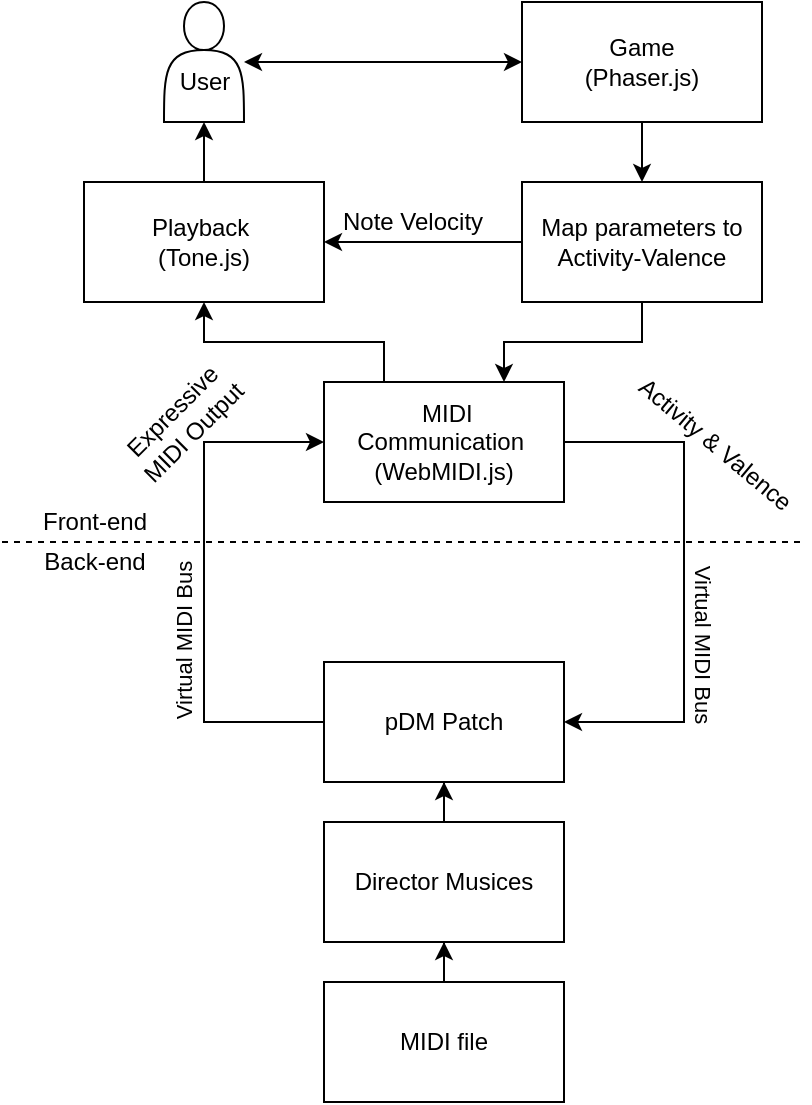 <mxfile version="13.1.14" type="device"><diagram id="C5RBs43oDa-KdzZeNtuy" name="Page-1"><mxGraphModel dx="2062" dy="1083" grid="1" gridSize="10" guides="1" tooltips="1" connect="1" arrows="1" fold="1" page="1" pageScale="1" pageWidth="450" pageHeight="600" math="0" shadow="0"><root><mxCell id="WIyWlLk6GJQsqaUBKTNV-0"/><mxCell id="WIyWlLk6GJQsqaUBKTNV-1" parent="WIyWlLk6GJQsqaUBKTNV-0"/><mxCell id="nDuIw8dD44tCNokFRob1-1" style="edgeStyle=orthogonalEdgeStyle;rounded=0;orthogonalLoop=1;jettySize=auto;html=1;entryX=1;entryY=0.5;entryDx=0;entryDy=0;exitX=1;exitY=0.5;exitDx=0;exitDy=0;" edge="1" parent="WIyWlLk6GJQsqaUBKTNV-1" source="nDuIw8dD44tCNokFRob1-4" target="nDuIw8dD44tCNokFRob1-3"><mxGeometry relative="1" as="geometry"><mxPoint x="221" y="430" as="targetPoint"/><mxPoint x="431" y="220" as="sourcePoint"/><Array as="points"><mxPoint x="351" y="240"/><mxPoint x="351" y="380"/></Array></mxGeometry></mxCell><mxCell id="nDuIw8dD44tCNokFRob1-7" value="Virtual MIDI Bus" style="edgeLabel;html=1;align=center;verticalAlign=middle;resizable=0;points=[];rotation=90;" vertex="1" connectable="0" parent="nDuIw8dD44tCNokFRob1-1"><mxGeometry x="-0.051" y="-5" relative="1" as="geometry"><mxPoint x="15" y="37" as="offset"/></mxGeometry></mxCell><mxCell id="nDuIw8dD44tCNokFRob1-8" style="edgeStyle=orthogonalEdgeStyle;rounded=0;orthogonalLoop=1;jettySize=auto;html=1;entryX=0;entryY=0.5;entryDx=0;entryDy=0;exitX=0;exitY=0.5;exitDx=0;exitDy=0;" edge="1" parent="WIyWlLk6GJQsqaUBKTNV-1" source="nDuIw8dD44tCNokFRob1-3" target="nDuIw8dD44tCNokFRob1-4"><mxGeometry relative="1" as="geometry"><mxPoint x="171" y="380" as="sourcePoint"/><mxPoint x="251" y="240" as="targetPoint"/><Array as="points"><mxPoint x="111" y="380"/><mxPoint x="111" y="240"/></Array></mxGeometry></mxCell><mxCell id="nDuIw8dD44tCNokFRob1-9" value="Virtual MIDI Bus" style="edgeLabel;html=1;align=center;verticalAlign=middle;resizable=0;points=[];rotation=-90;" vertex="1" connectable="0" parent="nDuIw8dD44tCNokFRob1-8"><mxGeometry x="-0.104" y="-4" relative="1" as="geometry"><mxPoint x="-14" y="16" as="offset"/></mxGeometry></mxCell><mxCell id="nDuIw8dD44tCNokFRob1-3" value="pDM Patch" style="rounded=0;whiteSpace=wrap;html=1;" vertex="1" parent="WIyWlLk6GJQsqaUBKTNV-1"><mxGeometry x="171" y="350" width="120" height="60" as="geometry"/></mxCell><mxCell id="nDuIw8dD44tCNokFRob1-32" style="edgeStyle=orthogonalEdgeStyle;rounded=0;orthogonalLoop=1;jettySize=auto;html=1;exitX=0.25;exitY=0;exitDx=0;exitDy=0;entryX=0.5;entryY=1;entryDx=0;entryDy=0;" edge="1" parent="WIyWlLk6GJQsqaUBKTNV-1" source="nDuIw8dD44tCNokFRob1-4" target="nDuIw8dD44tCNokFRob1-12"><mxGeometry relative="1" as="geometry"/></mxCell><mxCell id="nDuIw8dD44tCNokFRob1-4" value="&amp;nbsp;MIDI Communication&amp;nbsp;&lt;br&gt;(WebMIDI.js)" style="rounded=0;whiteSpace=wrap;html=1;" vertex="1" parent="WIyWlLk6GJQsqaUBKTNV-1"><mxGeometry x="171" y="210" width="120" height="60" as="geometry"/></mxCell><mxCell id="nDuIw8dD44tCNokFRob1-17" value="" style="edgeStyle=orthogonalEdgeStyle;rounded=0;orthogonalLoop=1;jettySize=auto;html=1;entryX=0.5;entryY=0;entryDx=0;entryDy=0;exitX=0.5;exitY=1;exitDx=0;exitDy=0;" edge="1" parent="WIyWlLk6GJQsqaUBKTNV-1" source="nDuIw8dD44tCNokFRob1-15" target="nDuIw8dD44tCNokFRob1-33"><mxGeometry relative="1" as="geometry"><Array as="points"/></mxGeometry></mxCell><mxCell id="nDuIw8dD44tCNokFRob1-15" value="Game &lt;br&gt;(Phaser.js)" style="rounded=0;whiteSpace=wrap;html=1;" vertex="1" parent="WIyWlLk6GJQsqaUBKTNV-1"><mxGeometry x="270" y="20" width="120" height="60" as="geometry"/></mxCell><mxCell id="nDuIw8dD44tCNokFRob1-46" style="edgeStyle=orthogonalEdgeStyle;rounded=0;orthogonalLoop=1;jettySize=auto;html=1;" edge="1" parent="WIyWlLk6GJQsqaUBKTNV-1" source="nDuIw8dD44tCNokFRob1-12" target="nDuIw8dD44tCNokFRob1-44"><mxGeometry relative="1" as="geometry"/></mxCell><mxCell id="nDuIw8dD44tCNokFRob1-12" value="Playback&amp;nbsp;&lt;br&gt;(Tone.js)" style="rounded=0;whiteSpace=wrap;html=1;" vertex="1" parent="WIyWlLk6GJQsqaUBKTNV-1"><mxGeometry x="51" y="110" width="120" height="60" as="geometry"/></mxCell><mxCell id="nDuIw8dD44tCNokFRob1-19" value="" style="endArrow=none;dashed=1;html=1;" edge="1" parent="WIyWlLk6GJQsqaUBKTNV-1"><mxGeometry width="50" height="50" relative="1" as="geometry"><mxPoint x="10" y="290" as="sourcePoint"/><mxPoint x="410" y="290" as="targetPoint"/></mxGeometry></mxCell><mxCell id="nDuIw8dD44tCNokFRob1-20" value="Back-end" style="text;html=1;align=center;verticalAlign=middle;resizable=0;points=[];autosize=1;" vertex="1" parent="WIyWlLk6GJQsqaUBKTNV-1"><mxGeometry x="21" y="290" width="70" height="20" as="geometry"/></mxCell><mxCell id="nDuIw8dD44tCNokFRob1-21" value="Front-end&lt;br&gt;" style="text;html=1;align=center;verticalAlign=middle;resizable=0;points=[];autosize=1;" vertex="1" parent="WIyWlLk6GJQsqaUBKTNV-1"><mxGeometry x="21" y="270" width="70" height="20" as="geometry"/></mxCell><mxCell id="nDuIw8dD44tCNokFRob1-26" style="edgeStyle=orthogonalEdgeStyle;rounded=0;orthogonalLoop=1;jettySize=auto;html=1;entryX=0.5;entryY=1;entryDx=0;entryDy=0;" edge="1" parent="WIyWlLk6GJQsqaUBKTNV-1" source="nDuIw8dD44tCNokFRob1-25" target="nDuIw8dD44tCNokFRob1-3"><mxGeometry relative="1" as="geometry"/></mxCell><mxCell id="nDuIw8dD44tCNokFRob1-25" value="Director Musices" style="rounded=0;whiteSpace=wrap;html=1;" vertex="1" parent="WIyWlLk6GJQsqaUBKTNV-1"><mxGeometry x="171" y="430" width="120" height="60" as="geometry"/></mxCell><mxCell id="nDuIw8dD44tCNokFRob1-29" style="edgeStyle=orthogonalEdgeStyle;rounded=0;orthogonalLoop=1;jettySize=auto;html=1;entryX=0.5;entryY=1;entryDx=0;entryDy=0;" edge="1" parent="WIyWlLk6GJQsqaUBKTNV-1" source="nDuIw8dD44tCNokFRob1-28" target="nDuIw8dD44tCNokFRob1-25"><mxGeometry relative="1" as="geometry"><mxPoint x="311" y="510" as="targetPoint"/></mxGeometry></mxCell><mxCell id="nDuIw8dD44tCNokFRob1-28" value="MIDI file" style="rounded=0;whiteSpace=wrap;html=1;" vertex="1" parent="WIyWlLk6GJQsqaUBKTNV-1"><mxGeometry x="171" y="510" width="120" height="60" as="geometry"/></mxCell><mxCell id="nDuIw8dD44tCNokFRob1-34" style="edgeStyle=orthogonalEdgeStyle;rounded=0;orthogonalLoop=1;jettySize=auto;html=1;entryX=0.75;entryY=0;entryDx=0;entryDy=0;" edge="1" parent="WIyWlLk6GJQsqaUBKTNV-1" source="nDuIw8dD44tCNokFRob1-33" target="nDuIw8dD44tCNokFRob1-4"><mxGeometry relative="1" as="geometry"/></mxCell><mxCell id="nDuIw8dD44tCNokFRob1-41" style="edgeStyle=orthogonalEdgeStyle;rounded=0;orthogonalLoop=1;jettySize=auto;html=1;exitX=0;exitY=0.5;exitDx=0;exitDy=0;entryX=1;entryY=0.5;entryDx=0;entryDy=0;" edge="1" parent="WIyWlLk6GJQsqaUBKTNV-1" source="nDuIw8dD44tCNokFRob1-33" target="nDuIw8dD44tCNokFRob1-12"><mxGeometry relative="1" as="geometry"/></mxCell><mxCell id="nDuIw8dD44tCNokFRob1-33" value="Map parameters to Activity-Valence" style="rounded=0;whiteSpace=wrap;html=1;" vertex="1" parent="WIyWlLk6GJQsqaUBKTNV-1"><mxGeometry x="270" y="110" width="120" height="60" as="geometry"/></mxCell><mxCell id="nDuIw8dD44tCNokFRob1-35" value="&amp;nbsp;Activity &amp;amp; Valence" style="text;html=1;align=center;verticalAlign=middle;resizable=0;points=[];autosize=1;rotation=40;" vertex="1" parent="WIyWlLk6GJQsqaUBKTNV-1"><mxGeometry x="310" y="230" width="110" height="20" as="geometry"/></mxCell><mxCell id="nDuIw8dD44tCNokFRob1-36" value="Expressive &lt;br&gt;MIDI Output" style="text;html=1;align=center;verticalAlign=middle;resizable=0;points=[];autosize=1;rotation=-45;" vertex="1" parent="WIyWlLk6GJQsqaUBKTNV-1"><mxGeometry x="60" y="215" width="80" height="30" as="geometry"/></mxCell><mxCell id="nDuIw8dD44tCNokFRob1-40" value="Note Velocity" style="text;html=1;align=center;verticalAlign=middle;resizable=0;points=[];autosize=1;" vertex="1" parent="WIyWlLk6GJQsqaUBKTNV-1"><mxGeometry x="170" y="120" width="90" height="20" as="geometry"/></mxCell><mxCell id="nDuIw8dD44tCNokFRob1-44" value="" style="shape=actor;whiteSpace=wrap;html=1;" vertex="1" parent="WIyWlLk6GJQsqaUBKTNV-1"><mxGeometry x="91" y="20" width="40" height="60" as="geometry"/></mxCell><mxCell id="nDuIw8dD44tCNokFRob1-47" value="User" style="text;html=1;align=center;verticalAlign=middle;resizable=0;points=[];autosize=1;" vertex="1" parent="WIyWlLk6GJQsqaUBKTNV-1"><mxGeometry x="91" y="50" width="40" height="20" as="geometry"/></mxCell><mxCell id="nDuIw8dD44tCNokFRob1-45" style="rounded=0;orthogonalLoop=1;jettySize=auto;html=1;entryX=0;entryY=0.5;entryDx=0;entryDy=0;edgeStyle=orthogonalEdgeStyle;startArrow=classic;startFill=1;" edge="1" parent="WIyWlLk6GJQsqaUBKTNV-1" source="nDuIw8dD44tCNokFRob1-44" target="nDuIw8dD44tCNokFRob1-15"><mxGeometry relative="1" as="geometry"><Array as="points"><mxPoint x="170" y="50"/><mxPoint x="170" y="50"/></Array></mxGeometry></mxCell></root></mxGraphModel></diagram></mxfile>